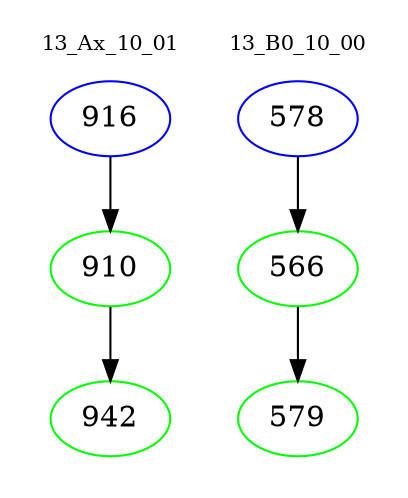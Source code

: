 digraph{
subgraph cluster_0 {
color = white
label = "13_Ax_10_01";
fontsize=10;
T0_916 [label="916", color="blue"]
T0_916 -> T0_910 [color="black"]
T0_910 [label="910", color="green"]
T0_910 -> T0_942 [color="black"]
T0_942 [label="942", color="green"]
}
subgraph cluster_1 {
color = white
label = "13_B0_10_00";
fontsize=10;
T1_578 [label="578", color="blue"]
T1_578 -> T1_566 [color="black"]
T1_566 [label="566", color="green"]
T1_566 -> T1_579 [color="black"]
T1_579 [label="579", color="green"]
}
}
